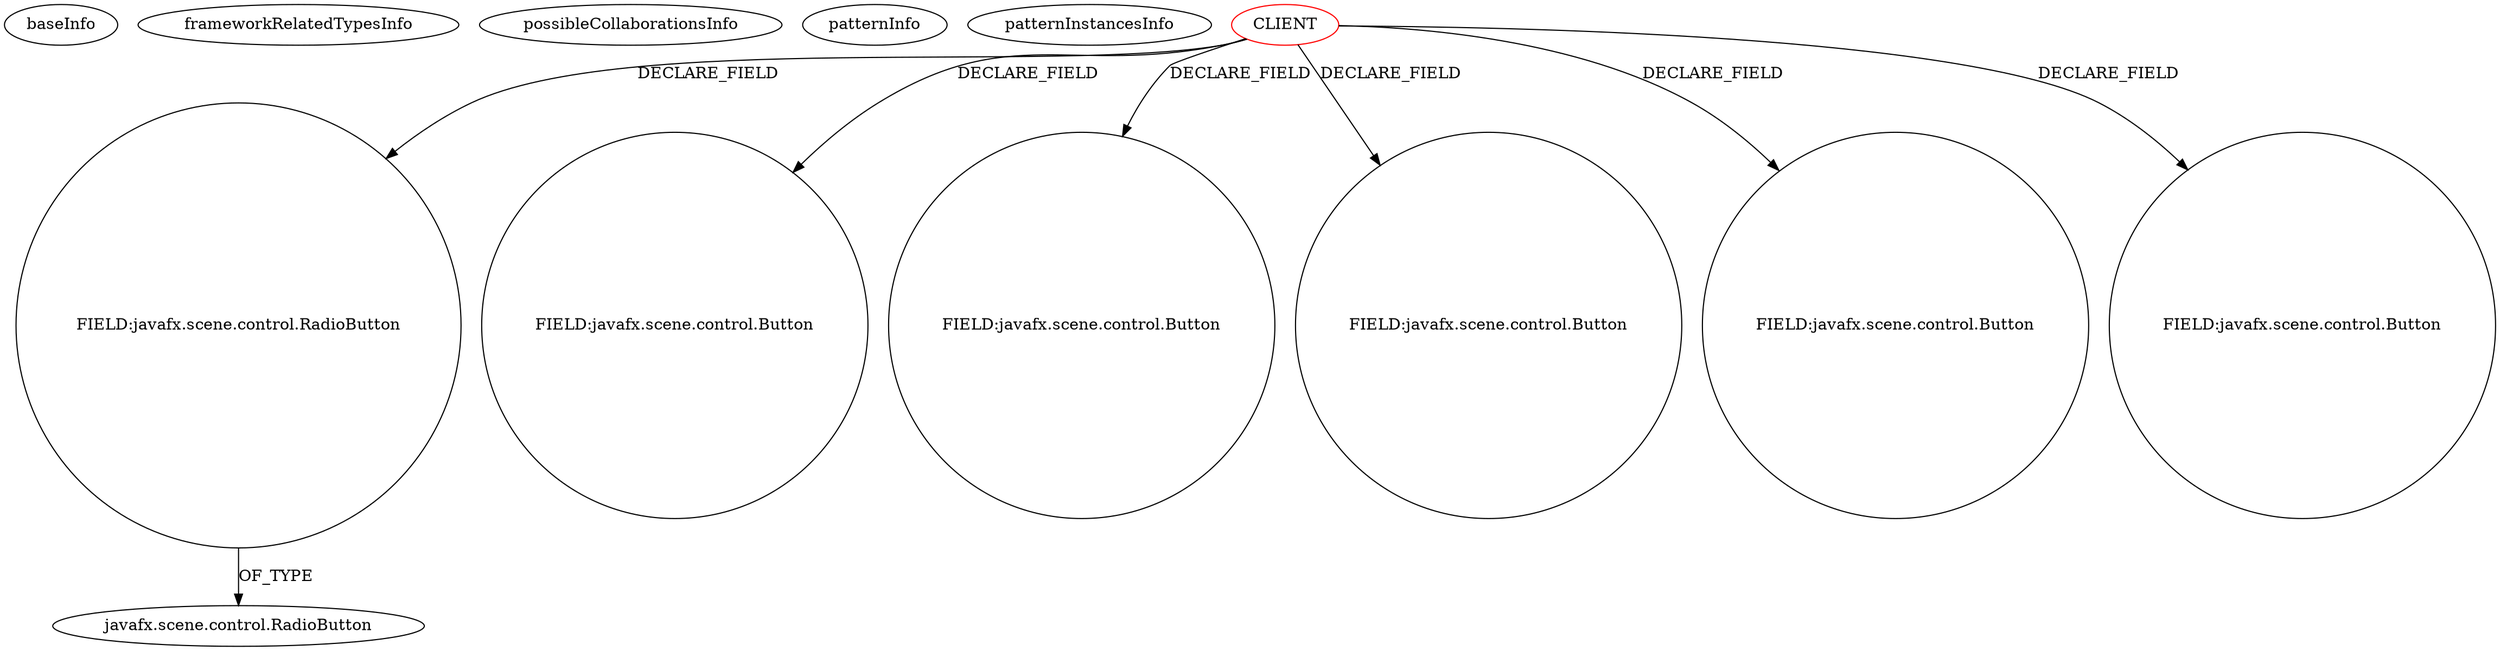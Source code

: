 digraph {
baseInfo[graphId=2153,category="pattern",isAnonymous=false,possibleRelation=false]
frameworkRelatedTypesInfo[]
possibleCollaborationsInfo[]
patternInfo[frequency=2.0,patternRootClient=0]
patternInstancesInfo[0="RomeoGolf-BC~/RomeoGolf-BC/BC-master/src/romeogolf/bc/MainController.java~MainController~1142",1="bianconejo-CEFX~/bianconejo-CEFX/CEFX-master/src/cefx/CECommandeController.java~CECommandeController~2084"]
61[label="javafx.scene.control.RadioButton",vertexType="FRAMEWORK_CLASS_TYPE",isFrameworkType=false]
64[label="FIELD:javafx.scene.control.RadioButton",vertexType="FIELD_DECLARATION",isFrameworkType=false,shape=circle]
0[label="CLIENT",vertexType="ROOT_CLIENT_CLASS_DECLARATION",isFrameworkType=false,color=red]
6[label="FIELD:javafx.scene.control.Button",vertexType="FIELD_DECLARATION",isFrameworkType=false,shape=circle]
30[label="FIELD:javafx.scene.control.Button",vertexType="FIELD_DECLARATION",isFrameworkType=false,shape=circle]
16[label="FIELD:javafx.scene.control.Button",vertexType="FIELD_DECLARATION",isFrameworkType=false,shape=circle]
10[label="FIELD:javafx.scene.control.Button",vertexType="FIELD_DECLARATION",isFrameworkType=false,shape=circle]
12[label="FIELD:javafx.scene.control.Button",vertexType="FIELD_DECLARATION",isFrameworkType=false,shape=circle]
64->61[label="OF_TYPE"]
0->6[label="DECLARE_FIELD"]
0->10[label="DECLARE_FIELD"]
0->16[label="DECLARE_FIELD"]
0->64[label="DECLARE_FIELD"]
0->30[label="DECLARE_FIELD"]
0->12[label="DECLARE_FIELD"]
}
